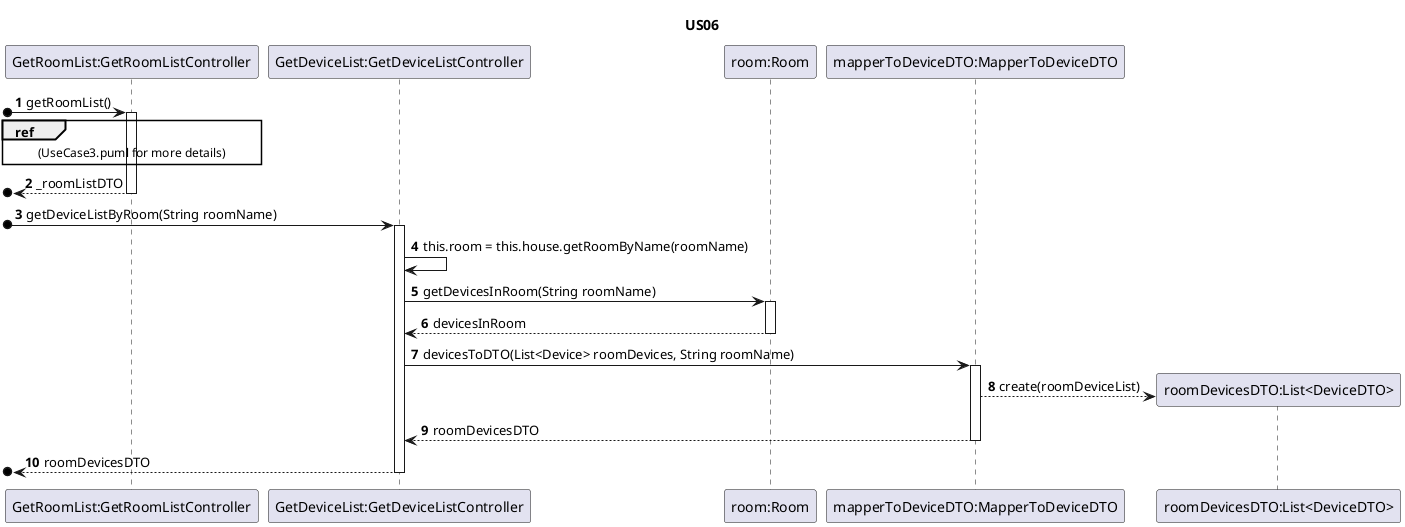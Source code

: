 @startuml
'https://plantuml.com/sequence-diagram

autonumber

title US06
/'
As a Room Owner [or Power User, or Administrator], I want to get a list of all
devices in a room, so that I can configure them.
'/

Participant "GetRoomList:GetRoomListController" as G
Participant "GetDeviceList:GetDeviceListController" as G1
Participant "room:Room" as R
Participant "mapperToDeviceDTO:MapperToDeviceDTO" as M
Participant "roomDevicesDTO:List<DeviceDTO>" as L

[o->G : getRoomList()
activate G
ref over G : (UseCase3.puml for more details)
[o<--G : _roomListDTO
deactivate G

[o->G1 : getDeviceListByRoom(String roomName)
activate G1
G1->G1 : this.room = this.house.getRoomByName(roomName)
G1->R : getDevicesInRoom(String roomName)
activate R
R-->G1: devicesInRoom
deactivate R
G1->M : devicesToDTO(List<Device> roomDevices, String roomName)
activate M
M-->L** : create(roomDeviceList)
M-->G1 : roomDevicesDTO
deactivate M
[o<--G1 : roomDevicesDTO
deactivate G1

@enduml